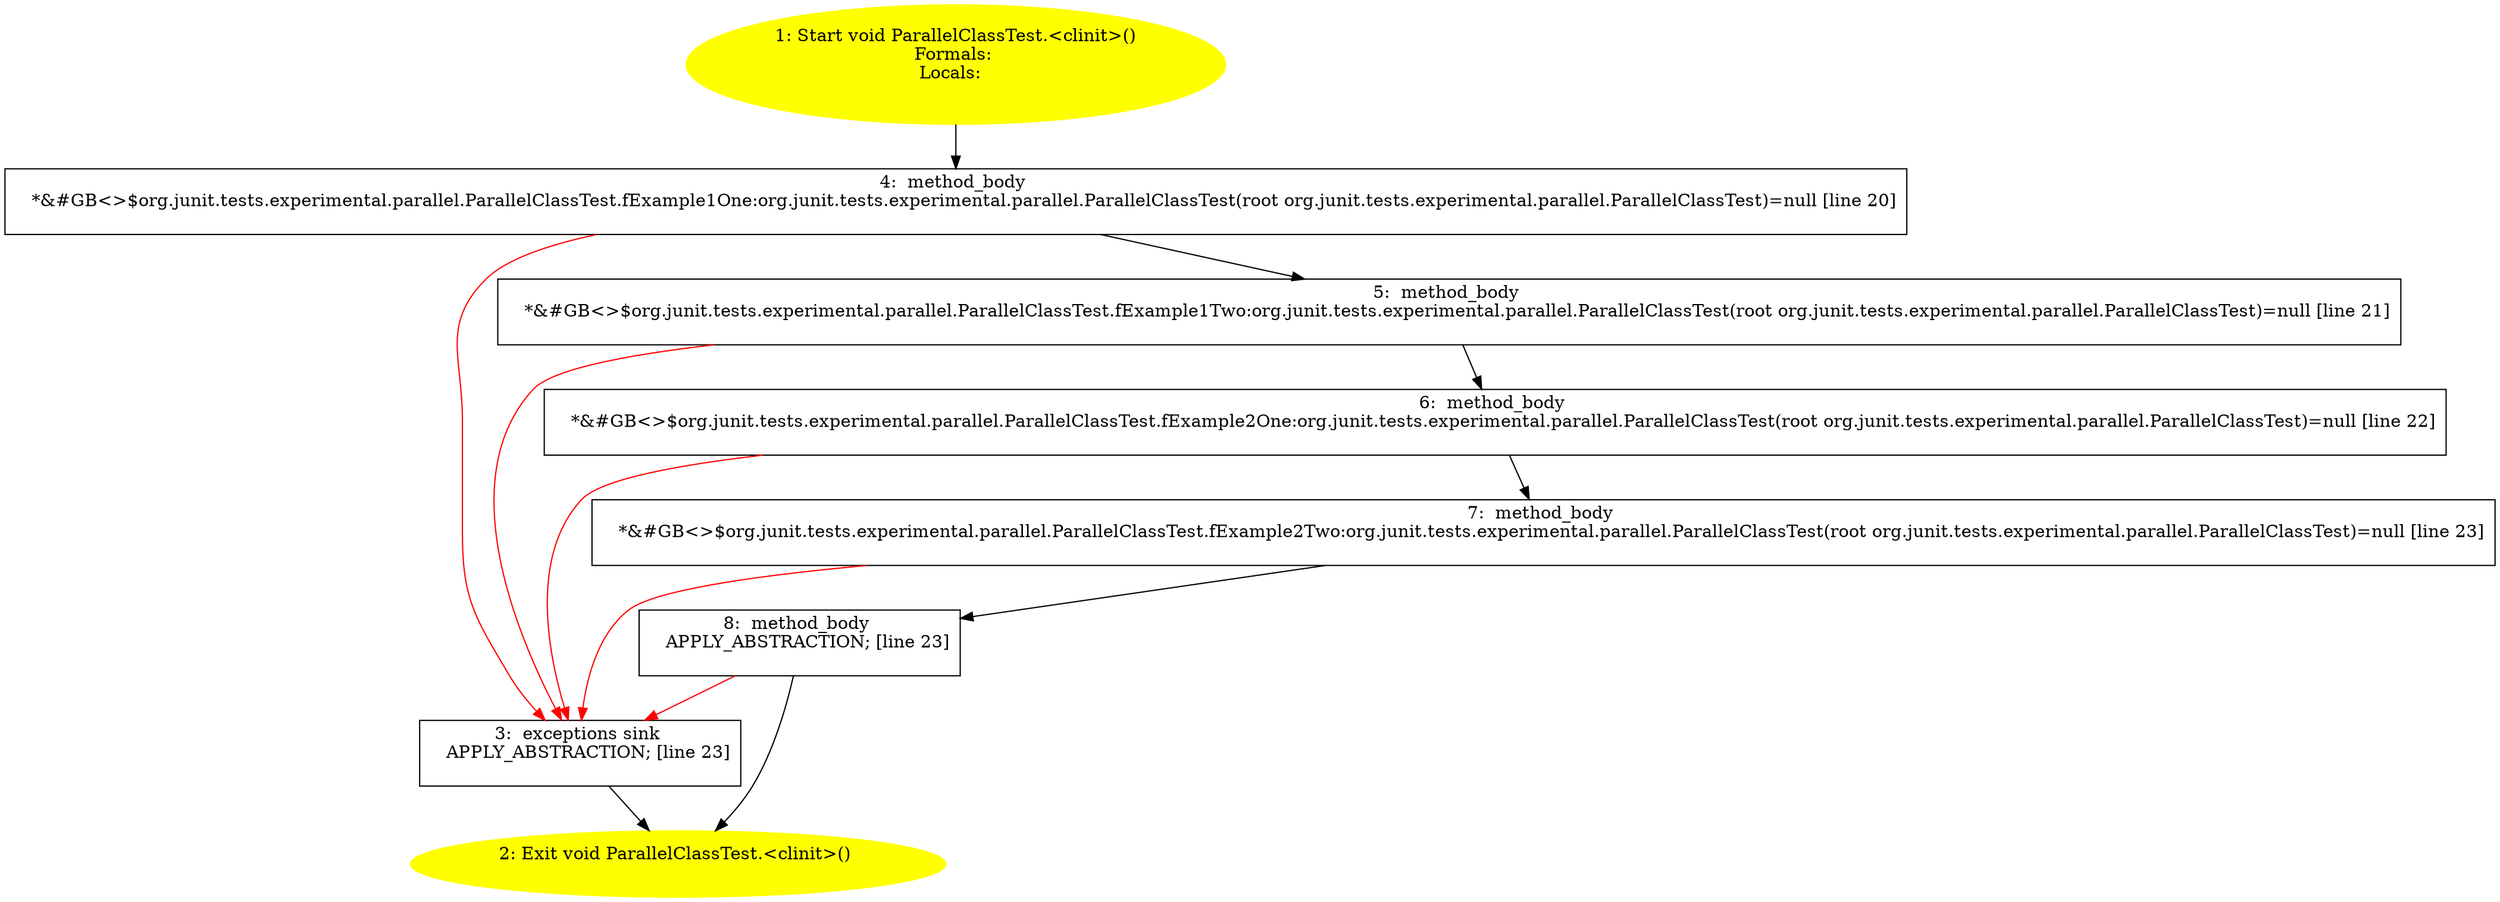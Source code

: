 /* @generated */
digraph cfg {
"org.junit.tests.experimental.parallel.ParallelClassTest.<clinit>():void.ed14910e96f1af2b499c34c00a89b04c_1" [label="1: Start void ParallelClassTest.<clinit>()\nFormals: \nLocals:  \n  " color=yellow style=filled]
	

	 "org.junit.tests.experimental.parallel.ParallelClassTest.<clinit>():void.ed14910e96f1af2b499c34c00a89b04c_1" -> "org.junit.tests.experimental.parallel.ParallelClassTest.<clinit>():void.ed14910e96f1af2b499c34c00a89b04c_4" ;
"org.junit.tests.experimental.parallel.ParallelClassTest.<clinit>():void.ed14910e96f1af2b499c34c00a89b04c_2" [label="2: Exit void ParallelClassTest.<clinit>() \n  " color=yellow style=filled]
	

"org.junit.tests.experimental.parallel.ParallelClassTest.<clinit>():void.ed14910e96f1af2b499c34c00a89b04c_3" [label="3:  exceptions sink \n   APPLY_ABSTRACTION; [line 23]\n " shape="box"]
	

	 "org.junit.tests.experimental.parallel.ParallelClassTest.<clinit>():void.ed14910e96f1af2b499c34c00a89b04c_3" -> "org.junit.tests.experimental.parallel.ParallelClassTest.<clinit>():void.ed14910e96f1af2b499c34c00a89b04c_2" ;
"org.junit.tests.experimental.parallel.ParallelClassTest.<clinit>():void.ed14910e96f1af2b499c34c00a89b04c_4" [label="4:  method_body \n   *&#GB<>$org.junit.tests.experimental.parallel.ParallelClassTest.fExample1One:org.junit.tests.experimental.parallel.ParallelClassTest(root org.junit.tests.experimental.parallel.ParallelClassTest)=null [line 20]\n " shape="box"]
	

	 "org.junit.tests.experimental.parallel.ParallelClassTest.<clinit>():void.ed14910e96f1af2b499c34c00a89b04c_4" -> "org.junit.tests.experimental.parallel.ParallelClassTest.<clinit>():void.ed14910e96f1af2b499c34c00a89b04c_5" ;
	 "org.junit.tests.experimental.parallel.ParallelClassTest.<clinit>():void.ed14910e96f1af2b499c34c00a89b04c_4" -> "org.junit.tests.experimental.parallel.ParallelClassTest.<clinit>():void.ed14910e96f1af2b499c34c00a89b04c_3" [color="red" ];
"org.junit.tests.experimental.parallel.ParallelClassTest.<clinit>():void.ed14910e96f1af2b499c34c00a89b04c_5" [label="5:  method_body \n   *&#GB<>$org.junit.tests.experimental.parallel.ParallelClassTest.fExample1Two:org.junit.tests.experimental.parallel.ParallelClassTest(root org.junit.tests.experimental.parallel.ParallelClassTest)=null [line 21]\n " shape="box"]
	

	 "org.junit.tests.experimental.parallel.ParallelClassTest.<clinit>():void.ed14910e96f1af2b499c34c00a89b04c_5" -> "org.junit.tests.experimental.parallel.ParallelClassTest.<clinit>():void.ed14910e96f1af2b499c34c00a89b04c_6" ;
	 "org.junit.tests.experimental.parallel.ParallelClassTest.<clinit>():void.ed14910e96f1af2b499c34c00a89b04c_5" -> "org.junit.tests.experimental.parallel.ParallelClassTest.<clinit>():void.ed14910e96f1af2b499c34c00a89b04c_3" [color="red" ];
"org.junit.tests.experimental.parallel.ParallelClassTest.<clinit>():void.ed14910e96f1af2b499c34c00a89b04c_6" [label="6:  method_body \n   *&#GB<>$org.junit.tests.experimental.parallel.ParallelClassTest.fExample2One:org.junit.tests.experimental.parallel.ParallelClassTest(root org.junit.tests.experimental.parallel.ParallelClassTest)=null [line 22]\n " shape="box"]
	

	 "org.junit.tests.experimental.parallel.ParallelClassTest.<clinit>():void.ed14910e96f1af2b499c34c00a89b04c_6" -> "org.junit.tests.experimental.parallel.ParallelClassTest.<clinit>():void.ed14910e96f1af2b499c34c00a89b04c_7" ;
	 "org.junit.tests.experimental.parallel.ParallelClassTest.<clinit>():void.ed14910e96f1af2b499c34c00a89b04c_6" -> "org.junit.tests.experimental.parallel.ParallelClassTest.<clinit>():void.ed14910e96f1af2b499c34c00a89b04c_3" [color="red" ];
"org.junit.tests.experimental.parallel.ParallelClassTest.<clinit>():void.ed14910e96f1af2b499c34c00a89b04c_7" [label="7:  method_body \n   *&#GB<>$org.junit.tests.experimental.parallel.ParallelClassTest.fExample2Two:org.junit.tests.experimental.parallel.ParallelClassTest(root org.junit.tests.experimental.parallel.ParallelClassTest)=null [line 23]\n " shape="box"]
	

	 "org.junit.tests.experimental.parallel.ParallelClassTest.<clinit>():void.ed14910e96f1af2b499c34c00a89b04c_7" -> "org.junit.tests.experimental.parallel.ParallelClassTest.<clinit>():void.ed14910e96f1af2b499c34c00a89b04c_8" ;
	 "org.junit.tests.experimental.parallel.ParallelClassTest.<clinit>():void.ed14910e96f1af2b499c34c00a89b04c_7" -> "org.junit.tests.experimental.parallel.ParallelClassTest.<clinit>():void.ed14910e96f1af2b499c34c00a89b04c_3" [color="red" ];
"org.junit.tests.experimental.parallel.ParallelClassTest.<clinit>():void.ed14910e96f1af2b499c34c00a89b04c_8" [label="8:  method_body \n   APPLY_ABSTRACTION; [line 23]\n " shape="box"]
	

	 "org.junit.tests.experimental.parallel.ParallelClassTest.<clinit>():void.ed14910e96f1af2b499c34c00a89b04c_8" -> "org.junit.tests.experimental.parallel.ParallelClassTest.<clinit>():void.ed14910e96f1af2b499c34c00a89b04c_2" ;
	 "org.junit.tests.experimental.parallel.ParallelClassTest.<clinit>():void.ed14910e96f1af2b499c34c00a89b04c_8" -> "org.junit.tests.experimental.parallel.ParallelClassTest.<clinit>():void.ed14910e96f1af2b499c34c00a89b04c_3" [color="red" ];
}
